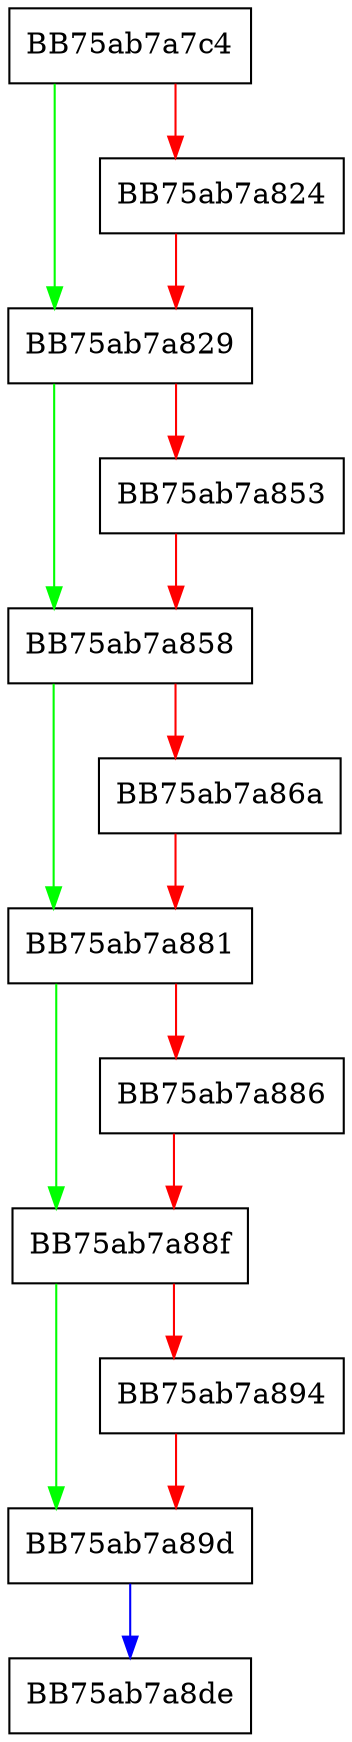 digraph MergeResource {
  node [shape="box"];
  graph [splines=ortho];
  BB75ab7a7c4 -> BB75ab7a829 [color="green"];
  BB75ab7a7c4 -> BB75ab7a824 [color="red"];
  BB75ab7a824 -> BB75ab7a829 [color="red"];
  BB75ab7a829 -> BB75ab7a858 [color="green"];
  BB75ab7a829 -> BB75ab7a853 [color="red"];
  BB75ab7a853 -> BB75ab7a858 [color="red"];
  BB75ab7a858 -> BB75ab7a881 [color="green"];
  BB75ab7a858 -> BB75ab7a86a [color="red"];
  BB75ab7a86a -> BB75ab7a881 [color="red"];
  BB75ab7a881 -> BB75ab7a88f [color="green"];
  BB75ab7a881 -> BB75ab7a886 [color="red"];
  BB75ab7a886 -> BB75ab7a88f [color="red"];
  BB75ab7a88f -> BB75ab7a89d [color="green"];
  BB75ab7a88f -> BB75ab7a894 [color="red"];
  BB75ab7a894 -> BB75ab7a89d [color="red"];
  BB75ab7a89d -> BB75ab7a8de [color="blue"];
}